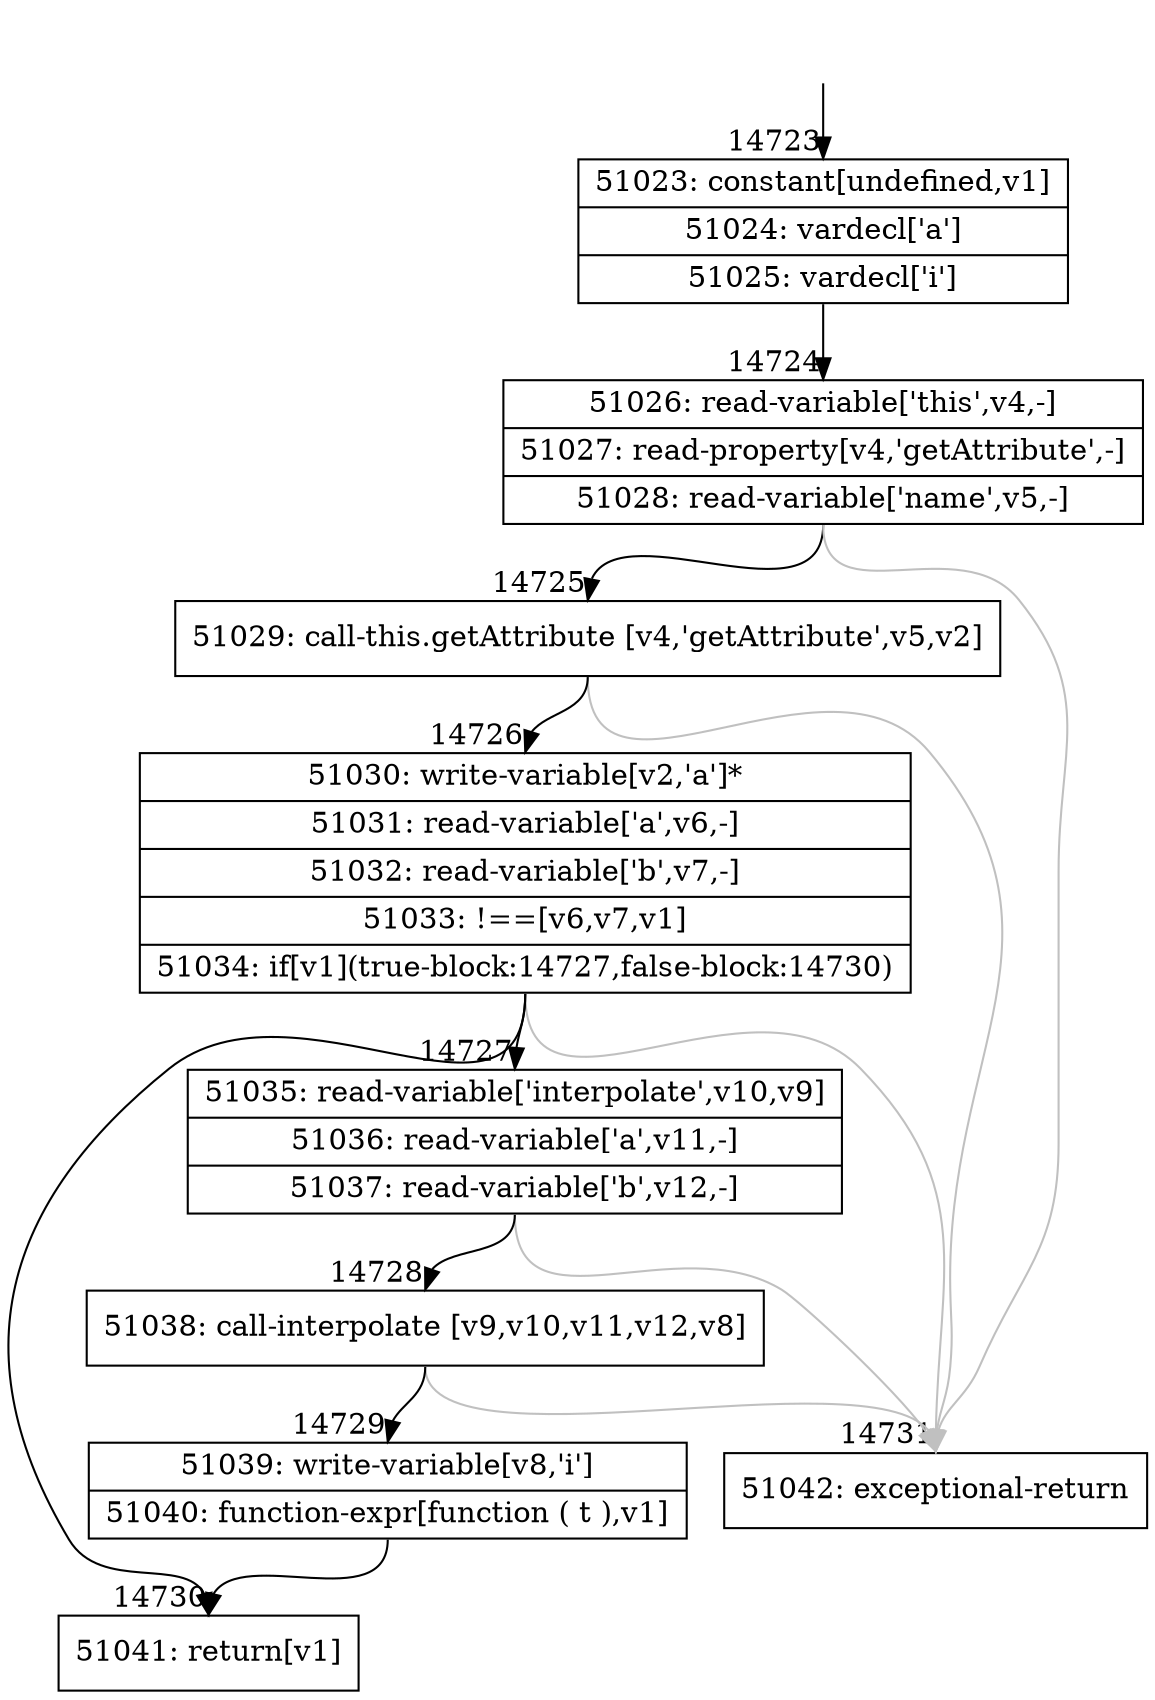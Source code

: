 digraph {
rankdir="TD"
BB_entry1369[shape=none,label=""];
BB_entry1369 -> BB14723 [tailport=s, headport=n, headlabel="    14723"]
BB14723 [shape=record label="{51023: constant[undefined,v1]|51024: vardecl['a']|51025: vardecl['i']}" ] 
BB14723 -> BB14724 [tailport=s, headport=n, headlabel="      14724"]
BB14724 [shape=record label="{51026: read-variable['this',v4,-]|51027: read-property[v4,'getAttribute',-]|51028: read-variable['name',v5,-]}" ] 
BB14724 -> BB14725 [tailport=s, headport=n, headlabel="      14725"]
BB14724 -> BB14731 [tailport=s, headport=n, color=gray, headlabel="      14731"]
BB14725 [shape=record label="{51029: call-this.getAttribute [v4,'getAttribute',v5,v2]}" ] 
BB14725 -> BB14726 [tailport=s, headport=n, headlabel="      14726"]
BB14725 -> BB14731 [tailport=s, headport=n, color=gray]
BB14726 [shape=record label="{51030: write-variable[v2,'a']*|51031: read-variable['a',v6,-]|51032: read-variable['b',v7,-]|51033: !==[v6,v7,v1]|51034: if[v1](true-block:14727,false-block:14730)}" ] 
BB14726 -> BB14730 [tailport=s, headport=n, headlabel="      14730"]
BB14726 -> BB14727 [tailport=s, headport=n, headlabel="      14727"]
BB14726 -> BB14731 [tailport=s, headport=n, color=gray]
BB14727 [shape=record label="{51035: read-variable['interpolate',v10,v9]|51036: read-variable['a',v11,-]|51037: read-variable['b',v12,-]}" ] 
BB14727 -> BB14728 [tailport=s, headport=n, headlabel="      14728"]
BB14727 -> BB14731 [tailport=s, headport=n, color=gray]
BB14728 [shape=record label="{51038: call-interpolate [v9,v10,v11,v12,v8]}" ] 
BB14728 -> BB14729 [tailport=s, headport=n, headlabel="      14729"]
BB14728 -> BB14731 [tailport=s, headport=n, color=gray]
BB14729 [shape=record label="{51039: write-variable[v8,'i']|51040: function-expr[function ( t ),v1]}" ] 
BB14729 -> BB14730 [tailport=s, headport=n]
BB14730 [shape=record label="{51041: return[v1]}" ] 
BB14731 [shape=record label="{51042: exceptional-return}" ] 
//#$~ 8718
}
